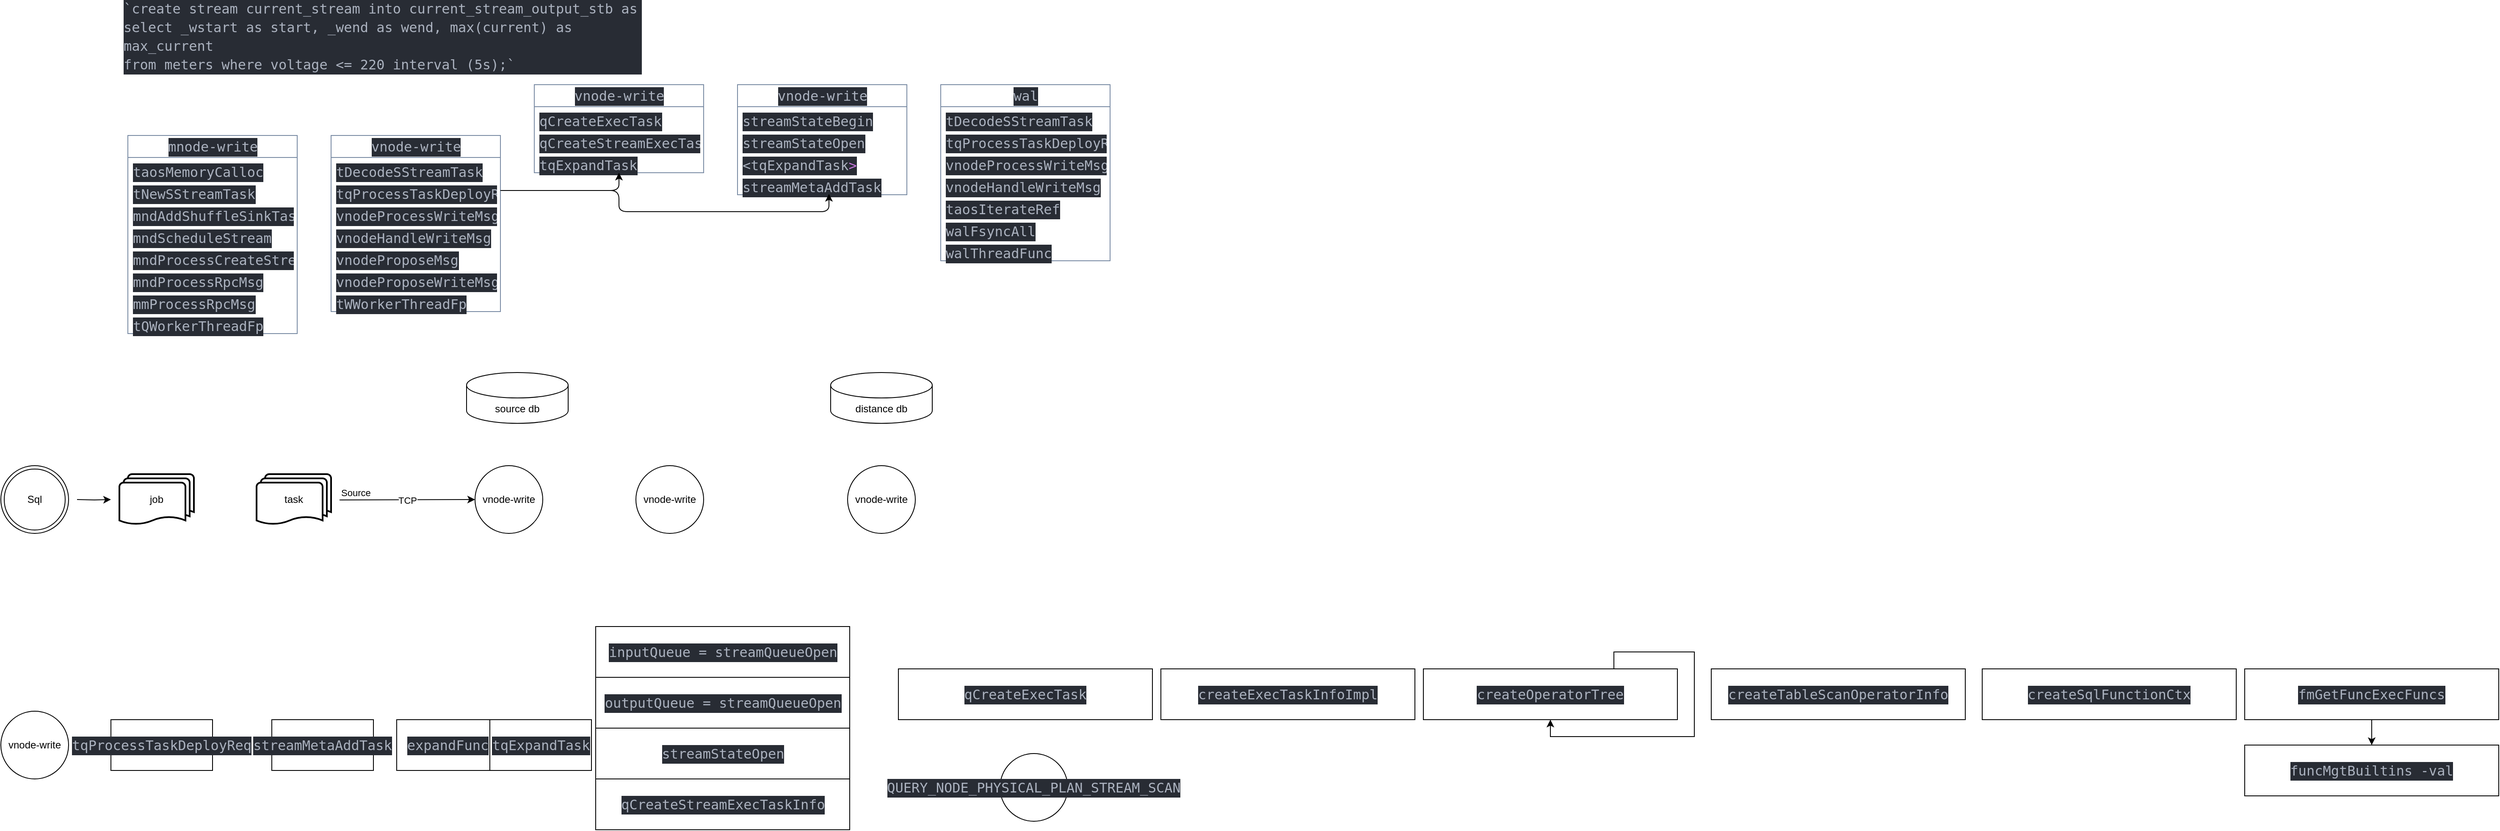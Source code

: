 <mxfile version="21.1.4" type="github">
  <diagram name="第 1 页" id="KGofF_2YMxBLQRk-9fWu">
    <mxGraphModel dx="2284" dy="1864" grid="1" gridSize="10" guides="1" tooltips="1" connect="1" arrows="1" fold="1" page="1" pageScale="1" pageWidth="850" pageHeight="1100" math="0" shadow="0">
      <root>
        <mxCell id="0" />
        <mxCell id="1" parent="0" />
        <mxCell id="Dwdgcunk9jxUutzg833e-1" value="&lt;div style=&quot;color: rgb(171, 178, 191); background-color: rgb(40, 44, 52); font-family: &amp;quot;Cascadia Code&amp;quot;, &amp;quot;Cascadia Code&amp;quot;, monospace, &amp;quot;Droid Sans Mono&amp;quot;, &amp;quot;monospace&amp;quot;, monospace; font-weight: normal; font-size: 16px; line-height: 22px;&quot;&gt;&lt;div&gt;mnode-write&lt;/div&gt;&lt;/div&gt;" style="swimlane;fontStyle=0;childLayout=stackLayout;horizontal=1;startSize=26;fillColor=none;horizontalStack=0;resizeParent=1;resizeParentMax=0;resizeLast=0;collapsible=1;marginBottom=0;html=1;movable=1;resizable=1;rotatable=1;deletable=1;editable=1;locked=0;connectable=1;labelBackgroundColor=none;strokeColor=#788AA3;fontColor=#46495D;" parent="1" vertex="1">
          <mxGeometry x="80" y="80" width="200" height="234" as="geometry">
            <mxRectangle x="50" y="70" width="60" height="30" as="alternateBounds" />
          </mxGeometry>
        </mxCell>
        <mxCell id="Dwdgcunk9jxUutzg833e-2" value="&lt;div style=&quot;color: rgb(171, 178, 191); background-color: rgb(40, 44, 52); font-family: &amp;quot;Cascadia Code&amp;quot;, &amp;quot;Cascadia Code&amp;quot;, monospace, &amp;quot;Droid Sans Mono&amp;quot;, &amp;quot;monospace&amp;quot;, monospace; font-weight: normal; font-size: 16px; line-height: 22px;&quot;&gt;&lt;div&gt;&lt;span style=&quot;color: #abb2bf;&quot;&gt;taosMemoryCalloc&lt;/span&gt;&lt;/div&gt;&lt;/div&gt;" style="text;strokeColor=none;fillColor=none;align=left;verticalAlign=top;spacingLeft=4;spacingRight=4;overflow=hidden;rotatable=0;points=[[0,0.5],[1,0.5]];portConstraint=eastwest;whiteSpace=wrap;html=1;labelBackgroundColor=none;fontColor=#46495D;" parent="Dwdgcunk9jxUutzg833e-1" vertex="1">
          <mxGeometry y="26" width="200" height="26" as="geometry" />
        </mxCell>
        <mxCell id="Dwdgcunk9jxUutzg833e-54" value="&lt;div style=&quot;color: rgb(171, 178, 191); background-color: rgb(40, 44, 52); font-family: &amp;quot;Cascadia Code&amp;quot;, &amp;quot;Cascadia Code&amp;quot;, monospace, &amp;quot;Droid Sans Mono&amp;quot;, &amp;quot;monospace&amp;quot;, monospace; font-weight: normal; font-size: 16px; line-height: 22px;&quot;&gt;&lt;div&gt;&lt;span style=&quot;color: #abb2bf;&quot;&gt;tNewSStreamTask&lt;/span&gt;&lt;/div&gt;&lt;/div&gt;" style="text;strokeColor=none;fillColor=none;align=left;verticalAlign=top;spacingLeft=4;spacingRight=4;overflow=hidden;rotatable=0;points=[[0,0.5],[1,0.5]];portConstraint=eastwest;whiteSpace=wrap;html=1;labelBackgroundColor=none;fontColor=#46495D;" parent="Dwdgcunk9jxUutzg833e-1" vertex="1">
          <mxGeometry y="52" width="200" height="26" as="geometry" />
        </mxCell>
        <mxCell id="Dwdgcunk9jxUutzg833e-55" value="&lt;div style=&quot;color: rgb(171, 178, 191); background-color: rgb(40, 44, 52); font-family: &amp;quot;Cascadia Code&amp;quot;, &amp;quot;Cascadia Code&amp;quot;, monospace, &amp;quot;Droid Sans Mono&amp;quot;, &amp;quot;monospace&amp;quot;, monospace; font-weight: normal; font-size: 16px; line-height: 22px;&quot;&gt;&lt;div&gt;&lt;span style=&quot;color: #abb2bf;&quot;&gt;mndAddShuffleSinkTasksToStream&lt;/span&gt;&lt;/div&gt;&lt;/div&gt;" style="text;strokeColor=none;fillColor=none;align=left;verticalAlign=top;spacingLeft=4;spacingRight=4;overflow=hidden;rotatable=0;points=[[0,0.5],[1,0.5]];portConstraint=eastwest;whiteSpace=wrap;html=1;labelBackgroundColor=none;fontColor=#46495D;" parent="Dwdgcunk9jxUutzg833e-1" vertex="1">
          <mxGeometry y="78" width="200" height="26" as="geometry" />
        </mxCell>
        <mxCell id="Dwdgcunk9jxUutzg833e-56" value="&lt;div style=&quot;color: rgb(171, 178, 191); background-color: rgb(40, 44, 52); font-family: &amp;quot;Cascadia Code&amp;quot;, &amp;quot;Cascadia Code&amp;quot;, monospace, &amp;quot;Droid Sans Mono&amp;quot;, &amp;quot;monospace&amp;quot;, monospace; font-weight: normal; font-size: 16px; line-height: 22px;&quot;&gt;&lt;div&gt;&lt;span style=&quot;color: #abb2bf;&quot;&gt;mndScheduleStream&lt;/span&gt;&lt;/div&gt;&lt;/div&gt;" style="text;strokeColor=none;fillColor=none;align=left;verticalAlign=top;spacingLeft=4;spacingRight=4;overflow=hidden;rotatable=0;points=[[0,0.5],[1,0.5]];portConstraint=eastwest;whiteSpace=wrap;html=1;labelBackgroundColor=none;fontColor=#46495D;" parent="Dwdgcunk9jxUutzg833e-1" vertex="1">
          <mxGeometry y="104" width="200" height="26" as="geometry" />
        </mxCell>
        <mxCell id="Dwdgcunk9jxUutzg833e-57" value="&lt;div style=&quot;color: rgb(171, 178, 191); background-color: rgb(40, 44, 52); font-family: &amp;quot;Cascadia Code&amp;quot;, &amp;quot;Cascadia Code&amp;quot;, monospace, &amp;quot;Droid Sans Mono&amp;quot;, &amp;quot;monospace&amp;quot;, monospace; font-weight: normal; font-size: 16px; line-height: 22px;&quot;&gt;&lt;div&gt;&lt;span style=&quot;color: #abb2bf;&quot;&gt;mndProcessCreateStreamReq&lt;/span&gt;&lt;/div&gt;&lt;/div&gt;" style="text;strokeColor=none;fillColor=none;align=left;verticalAlign=top;spacingLeft=4;spacingRight=4;overflow=hidden;rotatable=0;points=[[0,0.5],[1,0.5]];portConstraint=eastwest;whiteSpace=wrap;html=1;labelBackgroundColor=none;fontColor=#46495D;" parent="Dwdgcunk9jxUutzg833e-1" vertex="1">
          <mxGeometry y="130" width="200" height="26" as="geometry" />
        </mxCell>
        <mxCell id="Dwdgcunk9jxUutzg833e-53" value="&lt;div style=&quot;color: rgb(171, 178, 191); background-color: rgb(40, 44, 52); font-family: &amp;quot;Cascadia Code&amp;quot;, &amp;quot;Cascadia Code&amp;quot;, monospace, &amp;quot;Droid Sans Mono&amp;quot;, &amp;quot;monospace&amp;quot;, monospace; font-weight: normal; font-size: 16px; line-height: 22px;&quot;&gt;&lt;div&gt;mndProcessRpcMsg&lt;/div&gt;&lt;/div&gt;" style="text;strokeColor=none;fillColor=none;align=left;verticalAlign=top;spacingLeft=4;spacingRight=4;overflow=hidden;rotatable=0;points=[[0,0.5],[1,0.5]];portConstraint=eastwest;whiteSpace=wrap;html=1;labelBackgroundColor=none;fontColor=#46495D;" parent="Dwdgcunk9jxUutzg833e-1" vertex="1">
          <mxGeometry y="156" width="200" height="26" as="geometry" />
        </mxCell>
        <mxCell id="Dwdgcunk9jxUutzg833e-5" value="&lt;div style=&quot;color: rgb(171, 178, 191); background-color: rgb(40, 44, 52); font-family: &amp;quot;Cascadia Code&amp;quot;, &amp;quot;Cascadia Code&amp;quot;, monospace, &amp;quot;Droid Sans Mono&amp;quot;, &amp;quot;monospace&amp;quot;, monospace; font-weight: normal; font-size: 16px; line-height: 22px;&quot;&gt;&lt;div&gt;mmProcessRpcMsg&lt;/div&gt;&lt;/div&gt;" style="text;strokeColor=none;fillColor=none;align=left;verticalAlign=top;spacingLeft=4;spacingRight=4;overflow=hidden;rotatable=0;points=[[0,0.5],[1,0.5]];portConstraint=eastwest;whiteSpace=wrap;html=1;labelBackgroundColor=none;fontColor=#46495D;" parent="Dwdgcunk9jxUutzg833e-1" vertex="1">
          <mxGeometry y="182" width="200" height="26" as="geometry" />
        </mxCell>
        <mxCell id="Dwdgcunk9jxUutzg833e-6" value="&lt;div style=&quot;color: rgb(171, 178, 191); background-color: rgb(40, 44, 52); font-family: &amp;quot;Cascadia Code&amp;quot;, &amp;quot;Cascadia Code&amp;quot;, monospace, &amp;quot;Droid Sans Mono&amp;quot;, &amp;quot;monospace&amp;quot;, monospace; font-weight: normal; font-size: 16px; line-height: 22px;&quot;&gt;&lt;div&gt;tQWorkerThreadFp&lt;/div&gt;&lt;/div&gt;" style="text;strokeColor=none;fillColor=none;align=left;verticalAlign=top;spacingLeft=4;spacingRight=4;overflow=hidden;rotatable=0;points=[[0,0.5],[1,0.5]];portConstraint=eastwest;whiteSpace=wrap;html=1;labelBackgroundColor=none;fontColor=#46495D;" parent="Dwdgcunk9jxUutzg833e-1" vertex="1">
          <mxGeometry y="208" width="200" height="26" as="geometry" />
        </mxCell>
        <mxCell id="Dwdgcunk9jxUutzg833e-51" value="&lt;div style=&quot;color: rgb(171, 178, 191); background-color: rgb(40, 44, 52); font-family: &amp;quot;Cascadia Code&amp;quot;, &amp;quot;Cascadia Code&amp;quot;, monospace, &amp;quot;Droid Sans Mono&amp;quot;, &amp;quot;monospace&amp;quot;, monospace; font-weight: normal; font-size: 16px; line-height: 22px;&quot;&gt;&lt;div&gt;`create stream current_stream into current_stream_output_stb as &lt;/div&gt;&lt;div&gt;&lt;span style=&quot;color: #abb2bf;&quot;&gt;select _wstart as start, _wend as wend, max(current) as max_current &lt;/span&gt;&lt;/div&gt;&lt;div&gt;&lt;span style=&quot;color: #abb2bf;&quot;&gt;from meters where voltage &amp;lt;= 220 interval (5s);`&lt;/span&gt;&lt;/div&gt;&lt;/div&gt;" style="text;html=1;strokeColor=none;fillColor=none;spacing=5;spacingTop=-20;whiteSpace=wrap;overflow=hidden;rounded=0;" parent="1" vertex="1">
          <mxGeometry x="70" y="-70" width="620" height="80" as="geometry" />
        </mxCell>
        <mxCell id="Dwdgcunk9jxUutzg833e-58" value="&lt;div style=&quot;color: rgb(171, 178, 191); background-color: rgb(40, 44, 52); font-family: &amp;quot;Cascadia Code&amp;quot;, &amp;quot;Cascadia Code&amp;quot;, monospace, &amp;quot;Droid Sans Mono&amp;quot;, &amp;quot;monospace&amp;quot;, monospace; font-weight: normal; font-size: 16px; line-height: 22px;&quot;&gt;&lt;div&gt;vnode-write&lt;/div&gt;&lt;/div&gt;" style="swimlane;fontStyle=0;childLayout=stackLayout;horizontal=1;startSize=26;fillColor=none;horizontalStack=0;resizeParent=1;resizeParentMax=0;resizeLast=0;collapsible=1;marginBottom=0;html=1;movable=1;resizable=1;rotatable=1;deletable=1;editable=1;locked=0;connectable=1;labelBackgroundColor=none;strokeColor=#788AA3;fontColor=#46495D;" parent="1" vertex="1">
          <mxGeometry x="320" y="80" width="200" height="208" as="geometry">
            <mxRectangle x="50" y="70" width="60" height="30" as="alternateBounds" />
          </mxGeometry>
        </mxCell>
        <mxCell id="Dwdgcunk9jxUutzg833e-59" value="&lt;div style=&quot;color: rgb(171, 178, 191); background-color: rgb(40, 44, 52); font-family: &amp;quot;Cascadia Code&amp;quot;, &amp;quot;Cascadia Code&amp;quot;, monospace, &amp;quot;Droid Sans Mono&amp;quot;, &amp;quot;monospace&amp;quot;, monospace; font-weight: normal; font-size: 16px; line-height: 22px;&quot;&gt;&lt;div&gt;tDecodeSStreamTask&lt;/div&gt;&lt;/div&gt;" style="text;strokeColor=none;fillColor=none;align=left;verticalAlign=top;spacingLeft=4;spacingRight=4;overflow=hidden;rotatable=0;points=[[0,0.5],[1,0.5]];portConstraint=eastwest;whiteSpace=wrap;html=1;labelBackgroundColor=none;fontColor=#46495D;" parent="Dwdgcunk9jxUutzg833e-58" vertex="1">
          <mxGeometry y="26" width="200" height="26" as="geometry" />
        </mxCell>
        <mxCell id="Dwdgcunk9jxUutzg833e-60" value="&lt;div style=&quot;color: rgb(171, 178, 191); background-color: rgb(40, 44, 52); font-family: &amp;quot;Cascadia Code&amp;quot;, &amp;quot;Cascadia Code&amp;quot;, monospace, &amp;quot;Droid Sans Mono&amp;quot;, &amp;quot;monospace&amp;quot;, monospace; font-weight: normal; font-size: 16px; line-height: 22px;&quot;&gt;&lt;div&gt;&lt;span style=&quot;color: #abb2bf;&quot;&gt;tqProcessTaskDeployReq&lt;/span&gt;&lt;/div&gt;&lt;/div&gt;" style="text;strokeColor=none;fillColor=none;align=left;verticalAlign=top;spacingLeft=4;spacingRight=4;overflow=hidden;rotatable=0;points=[[0,0.5],[1,0.5]];portConstraint=eastwest;whiteSpace=wrap;html=1;labelBackgroundColor=none;fontColor=#46495D;" parent="Dwdgcunk9jxUutzg833e-58" vertex="1">
          <mxGeometry y="52" width="200" height="26" as="geometry" />
        </mxCell>
        <mxCell id="Dwdgcunk9jxUutzg833e-61" value="&lt;div style=&quot;color: rgb(171, 178, 191); background-color: rgb(40, 44, 52); font-family: &amp;quot;Cascadia Code&amp;quot;, &amp;quot;Cascadia Code&amp;quot;, monospace, &amp;quot;Droid Sans Mono&amp;quot;, &amp;quot;monospace&amp;quot;, monospace; font-weight: normal; font-size: 16px; line-height: 22px;&quot;&gt;&lt;div&gt;&lt;span style=&quot;color: #abb2bf;&quot;&gt;vnodeProcessWriteMsg&lt;/span&gt;&lt;/div&gt;&lt;/div&gt;" style="text;strokeColor=none;fillColor=none;align=left;verticalAlign=top;spacingLeft=4;spacingRight=4;overflow=hidden;rotatable=0;points=[[0,0.5],[1,0.5]];portConstraint=eastwest;whiteSpace=wrap;html=1;labelBackgroundColor=none;fontColor=#46495D;" parent="Dwdgcunk9jxUutzg833e-58" vertex="1">
          <mxGeometry y="78" width="200" height="26" as="geometry" />
        </mxCell>
        <mxCell id="Dwdgcunk9jxUutzg833e-67" value="&lt;div style=&quot;color: rgb(171, 178, 191); background-color: rgb(40, 44, 52); font-family: &amp;quot;Cascadia Code&amp;quot;, &amp;quot;Cascadia Code&amp;quot;, monospace, &amp;quot;Droid Sans Mono&amp;quot;, &amp;quot;monospace&amp;quot;, monospace; font-weight: normal; font-size: 16px; line-height: 22px;&quot;&gt;&lt;div&gt;vnodeHandleWriteMsg&lt;/div&gt;&lt;/div&gt;" style="text;strokeColor=none;fillColor=none;align=left;verticalAlign=top;spacingLeft=4;spacingRight=4;overflow=hidden;rotatable=0;points=[[0,0.5],[1,0.5]];portConstraint=eastwest;whiteSpace=wrap;html=1;labelBackgroundColor=none;fontColor=#46495D;" parent="Dwdgcunk9jxUutzg833e-58" vertex="1">
          <mxGeometry y="104" width="200" height="26" as="geometry" />
        </mxCell>
        <mxCell id="Dwdgcunk9jxUutzg833e-62" value="&lt;div style=&quot;color: rgb(171, 178, 191); background-color: rgb(40, 44, 52); font-family: &amp;quot;Cascadia Code&amp;quot;, &amp;quot;Cascadia Code&amp;quot;, monospace, &amp;quot;Droid Sans Mono&amp;quot;, &amp;quot;monospace&amp;quot;, monospace; font-weight: normal; font-size: 16px; line-height: 22px;&quot;&gt;&lt;div&gt;&lt;span style=&quot;color: #abb2bf;&quot;&gt;vnodeProposeMsg&lt;/span&gt;&lt;/div&gt;&lt;/div&gt;" style="text;strokeColor=none;fillColor=none;align=left;verticalAlign=top;spacingLeft=4;spacingRight=4;overflow=hidden;rotatable=0;points=[[0,0.5],[1,0.5]];portConstraint=eastwest;whiteSpace=wrap;html=1;labelBackgroundColor=none;fontColor=#46495D;" parent="Dwdgcunk9jxUutzg833e-58" vertex="1">
          <mxGeometry y="130" width="200" height="26" as="geometry" />
        </mxCell>
        <mxCell id="Dwdgcunk9jxUutzg833e-63" value="&lt;div style=&quot;color: rgb(171, 178, 191); background-color: rgb(40, 44, 52); font-family: &amp;quot;Cascadia Code&amp;quot;, &amp;quot;Cascadia Code&amp;quot;, monospace, &amp;quot;Droid Sans Mono&amp;quot;, &amp;quot;monospace&amp;quot;, monospace; font-weight: normal; font-size: 16px; line-height: 22px;&quot;&gt;&lt;div&gt;&lt;span style=&quot;color: #abb2bf;&quot;&gt;vnodeProposeWriteMsg&lt;/span&gt;&lt;/div&gt;&lt;/div&gt;" style="text;strokeColor=none;fillColor=none;align=left;verticalAlign=top;spacingLeft=4;spacingRight=4;overflow=hidden;rotatable=0;points=[[0,0.5],[1,0.5]];portConstraint=eastwest;whiteSpace=wrap;html=1;labelBackgroundColor=none;fontColor=#46495D;" parent="Dwdgcunk9jxUutzg833e-58" vertex="1">
          <mxGeometry y="156" width="200" height="26" as="geometry" />
        </mxCell>
        <mxCell id="Dwdgcunk9jxUutzg833e-64" value="&lt;div style=&quot;color: rgb(171, 178, 191); background-color: rgb(40, 44, 52); font-family: &amp;quot;Cascadia Code&amp;quot;, &amp;quot;Cascadia Code&amp;quot;, monospace, &amp;quot;Droid Sans Mono&amp;quot;, &amp;quot;monospace&amp;quot;, monospace; font-weight: normal; font-size: 16px; line-height: 22px;&quot;&gt;&lt;div&gt;tWWorkerThreadFp&lt;/div&gt;&lt;/div&gt;" style="text;strokeColor=none;fillColor=none;align=left;verticalAlign=top;spacingLeft=4;spacingRight=4;overflow=hidden;rotatable=0;points=[[0,0.5],[1,0.5]];portConstraint=eastwest;whiteSpace=wrap;html=1;labelBackgroundColor=none;fontColor=#46495D;" parent="Dwdgcunk9jxUutzg833e-58" vertex="1">
          <mxGeometry y="182" width="200" height="26" as="geometry" />
        </mxCell>
        <mxCell id="Dwdgcunk9jxUutzg833e-68" value="&lt;div style=&quot;color: rgb(171, 178, 191); background-color: rgb(40, 44, 52); font-family: &amp;quot;Cascadia Code&amp;quot;, &amp;quot;Cascadia Code&amp;quot;, monospace, &amp;quot;Droid Sans Mono&amp;quot;, &amp;quot;monospace&amp;quot;, monospace; font-weight: normal; font-size: 16px; line-height: 22px;&quot;&gt;&lt;div&gt;vnode-write&lt;/div&gt;&lt;/div&gt;" style="swimlane;fontStyle=0;childLayout=stackLayout;horizontal=1;startSize=26;fillColor=none;horizontalStack=0;resizeParent=1;resizeParentMax=0;resizeLast=0;collapsible=1;marginBottom=0;html=1;movable=1;resizable=1;rotatable=1;deletable=1;editable=1;locked=0;connectable=1;labelBackgroundColor=none;strokeColor=#788AA3;fontColor=#46495D;" parent="1" vertex="1">
          <mxGeometry x="560" y="20" width="200" height="104" as="geometry">
            <mxRectangle x="50" y="70" width="60" height="30" as="alternateBounds" />
          </mxGeometry>
        </mxCell>
        <mxCell id="Dwdgcunk9jxUutzg833e-73" value="&lt;div style=&quot;color: rgb(171, 178, 191); background-color: rgb(40, 44, 52); font-family: &amp;quot;Cascadia Code&amp;quot;, &amp;quot;Cascadia Code&amp;quot;, monospace, &amp;quot;Droid Sans Mono&amp;quot;, &amp;quot;monospace&amp;quot;, monospace; font-weight: normal; font-size: 16px; line-height: 22px;&quot;&gt;&lt;div&gt;qCreateExecTask&lt;/div&gt;&lt;/div&gt;" style="text;strokeColor=none;fillColor=none;align=left;verticalAlign=top;spacingLeft=4;spacingRight=4;overflow=hidden;rotatable=0;points=[[0,0.5],[1,0.5]];portConstraint=eastwest;whiteSpace=wrap;html=1;labelBackgroundColor=none;fontColor=#46495D;" parent="Dwdgcunk9jxUutzg833e-68" vertex="1">
          <mxGeometry y="26" width="200" height="26" as="geometry" />
        </mxCell>
        <mxCell id="Dwdgcunk9jxUutzg833e-74" value="&lt;div style=&quot;color: rgb(171, 178, 191); background-color: rgb(40, 44, 52); font-family: &amp;quot;Cascadia Code&amp;quot;, &amp;quot;Cascadia Code&amp;quot;, monospace, &amp;quot;Droid Sans Mono&amp;quot;, &amp;quot;monospace&amp;quot;, monospace; font-weight: normal; font-size: 16px; line-height: 22px;&quot;&gt;&lt;div&gt;qCreateStreamExecTaskInfo&lt;/div&gt;&lt;/div&gt;" style="text;strokeColor=none;fillColor=none;align=left;verticalAlign=top;spacingLeft=4;spacingRight=4;overflow=hidden;rotatable=0;points=[[0,0.5],[1,0.5]];portConstraint=eastwest;whiteSpace=wrap;html=1;labelBackgroundColor=none;fontColor=#46495D;" parent="Dwdgcunk9jxUutzg833e-68" vertex="1">
          <mxGeometry y="52" width="200" height="26" as="geometry" />
        </mxCell>
        <mxCell id="Dwdgcunk9jxUutzg833e-75" value="&lt;div style=&quot;color: rgb(171, 178, 191); background-color: rgb(40, 44, 52); font-family: &amp;quot;Cascadia Code&amp;quot;, &amp;quot;Cascadia Code&amp;quot;, monospace, &amp;quot;Droid Sans Mono&amp;quot;, &amp;quot;monospace&amp;quot;, monospace; font-weight: normal; font-size: 16px; line-height: 22px;&quot;&gt;&lt;div&gt;tqExpandTask&lt;/div&gt;&lt;/div&gt;" style="text;strokeColor=none;fillColor=none;align=left;verticalAlign=top;spacingLeft=4;spacingRight=4;overflow=hidden;rotatable=0;points=[[0,0.5],[1,0.5]];portConstraint=eastwest;whiteSpace=wrap;html=1;labelBackgroundColor=none;fontColor=#46495D;" parent="Dwdgcunk9jxUutzg833e-68" vertex="1">
          <mxGeometry y="78" width="200" height="26" as="geometry" />
        </mxCell>
        <mxCell id="Dwdgcunk9jxUutzg833e-77" style="edgeStyle=orthogonalEdgeStyle;rounded=1;orthogonalLoop=1;jettySize=auto;html=1;exitX=1;exitY=0.5;exitDx=0;exitDy=0;entryX=0.5;entryY=1;entryDx=0;entryDy=0;" parent="1" source="Dwdgcunk9jxUutzg833e-60" target="Dwdgcunk9jxUutzg833e-68" edge="1">
          <mxGeometry relative="1" as="geometry" />
        </mxCell>
        <mxCell id="gdo4D68jTvGeVJ5gWGSB-1" value="&lt;div style=&quot;color: rgb(171, 178, 191); background-color: rgb(40, 44, 52); font-family: &amp;quot;Cascadia Code&amp;quot;, &amp;quot;Cascadia Code&amp;quot;, monospace, &amp;quot;Droid Sans Mono&amp;quot;, &amp;quot;monospace&amp;quot;, monospace; font-weight: normal; font-size: 16px; line-height: 22px;&quot;&gt;&lt;div&gt;vnode-write&lt;/div&gt;&lt;/div&gt;" style="swimlane;fontStyle=0;childLayout=stackLayout;horizontal=1;startSize=26;fillColor=none;horizontalStack=0;resizeParent=1;resizeParentMax=0;resizeLast=0;collapsible=1;marginBottom=0;html=1;movable=1;resizable=1;rotatable=1;deletable=1;editable=1;locked=0;connectable=1;labelBackgroundColor=none;strokeColor=#788AA3;fontColor=#46495D;" parent="1" vertex="1">
          <mxGeometry x="800" y="20" width="200" height="130" as="geometry">
            <mxRectangle x="50" y="70" width="60" height="30" as="alternateBounds" />
          </mxGeometry>
        </mxCell>
        <mxCell id="gdo4D68jTvGeVJ5gWGSB-3" value="&lt;div style=&quot;color: rgb(171, 178, 191); background-color: rgb(40, 44, 52); font-family: &amp;quot;Cascadia Code&amp;quot;, &amp;quot;Cascadia Code&amp;quot;, monospace, &amp;quot;Droid Sans Mono&amp;quot;, &amp;quot;monospace&amp;quot;, monospace; font-weight: normal; font-size: 16px; line-height: 22px;&quot;&gt;&lt;div&gt;streamStateBegin&lt;/div&gt;&lt;/div&gt;" style="text;strokeColor=none;fillColor=none;align=left;verticalAlign=top;spacingLeft=4;spacingRight=4;overflow=hidden;rotatable=0;points=[[0,0.5],[1,0.5]];portConstraint=eastwest;whiteSpace=wrap;html=1;labelBackgroundColor=none;fontColor=#46495D;" parent="gdo4D68jTvGeVJ5gWGSB-1" vertex="1">
          <mxGeometry y="26" width="200" height="26" as="geometry" />
        </mxCell>
        <mxCell id="gdo4D68jTvGeVJ5gWGSB-8" value="&lt;div style=&quot;color: rgb(171, 178, 191); background-color: rgb(40, 44, 52); font-family: &amp;quot;Cascadia Code&amp;quot;, &amp;quot;Cascadia Code&amp;quot;, monospace, &amp;quot;Droid Sans Mono&amp;quot;, &amp;quot;monospace&amp;quot;, monospace; font-weight: normal; font-size: 16px; line-height: 22px;&quot;&gt;&lt;div&gt;streamStateOpen&lt;/div&gt;&lt;/div&gt;" style="text;strokeColor=none;fillColor=none;align=left;verticalAlign=top;spacingLeft=4;spacingRight=4;overflow=hidden;rotatable=0;points=[[0,0.5],[1,0.5]];portConstraint=eastwest;whiteSpace=wrap;html=1;labelBackgroundColor=none;fontColor=#46495D;" parent="gdo4D68jTvGeVJ5gWGSB-1" vertex="1">
          <mxGeometry y="52" width="200" height="26" as="geometry" />
        </mxCell>
        <mxCell id="gdo4D68jTvGeVJ5gWGSB-9" value="&lt;div style=&quot;color: rgb(171, 178, 191); background-color: rgb(40, 44, 52); font-family: &amp;quot;Cascadia Code&amp;quot;, &amp;quot;Cascadia Code&amp;quot;, monospace, &amp;quot;Droid Sans Mono&amp;quot;, &amp;quot;monospace&amp;quot;, monospace; font-weight: normal; font-size: 16px; line-height: 22px;&quot;&gt;&lt;div&gt;&lt;div style=&quot;color: rgb(171, 178, 191); background-color: rgb(40, 44, 52); font-family: &amp;quot;Cascadia Code&amp;quot;, &amp;quot;Cascadia Code&amp;quot;, monospace, &amp;quot;Droid Sans Mono&amp;quot;, &amp;quot;monospace&amp;quot;, monospace; font-weight: normal; font-size: 16px; line-height: 22px;&quot;&gt;&lt;div&gt;&amp;lt;&lt;span style=&quot;color: #abb2bf;&quot;&gt;tqExpandTask&lt;/span&gt;&lt;span style=&quot;color: #c678dd;&quot;&gt;&amp;gt;&lt;/span&gt;&lt;/div&gt;&lt;/div&gt;&lt;/div&gt;&lt;/div&gt;" style="text;strokeColor=none;fillColor=none;align=left;verticalAlign=top;spacingLeft=4;spacingRight=4;overflow=hidden;rotatable=0;points=[[0,0.5],[1,0.5]];portConstraint=eastwest;whiteSpace=wrap;html=1;labelBackgroundColor=none;fontColor=#46495D;" parent="gdo4D68jTvGeVJ5gWGSB-1" vertex="1">
          <mxGeometry y="78" width="200" height="26" as="geometry" />
        </mxCell>
        <mxCell id="gdo4D68jTvGeVJ5gWGSB-10" value="&lt;div style=&quot;color: rgb(171, 178, 191); background-color: rgb(40, 44, 52); font-family: &amp;quot;Cascadia Code&amp;quot;, &amp;quot;Cascadia Code&amp;quot;, monospace, &amp;quot;Droid Sans Mono&amp;quot;, &amp;quot;monospace&amp;quot;, monospace; font-weight: normal; font-size: 16px; line-height: 22px;&quot;&gt;&lt;div&gt;streamMetaAddTask&lt;/div&gt;&lt;/div&gt;" style="text;strokeColor=none;fillColor=none;align=left;verticalAlign=top;spacingLeft=4;spacingRight=4;overflow=hidden;rotatable=0;points=[[0,0.5],[1,0.5]];portConstraint=eastwest;whiteSpace=wrap;html=1;labelBackgroundColor=none;fontColor=#46495D;" parent="gdo4D68jTvGeVJ5gWGSB-1" vertex="1">
          <mxGeometry y="104" width="200" height="26" as="geometry" />
        </mxCell>
        <mxCell id="gdo4D68jTvGeVJ5gWGSB-11" style="edgeStyle=orthogonalEdgeStyle;rounded=1;orthogonalLoop=1;jettySize=auto;html=1;exitX=1;exitY=0.5;exitDx=0;exitDy=0;entryX=0.54;entryY=0.962;entryDx=0;entryDy=0;entryPerimeter=0;" parent="1" source="Dwdgcunk9jxUutzg833e-60" target="gdo4D68jTvGeVJ5gWGSB-10" edge="1">
          <mxGeometry relative="1" as="geometry" />
        </mxCell>
        <mxCell id="gdo4D68jTvGeVJ5gWGSB-15" style="edgeStyle=orthogonalEdgeStyle;rounded=0;orthogonalLoop=1;jettySize=auto;html=1;entryX=0;entryY=0.5;entryDx=0;entryDy=0;" parent="1" edge="1">
          <mxGeometry relative="1" as="geometry">
            <mxPoint x="20" y="510" as="sourcePoint" />
            <mxPoint x="60" y="510" as="targetPoint" />
          </mxGeometry>
        </mxCell>
        <mxCell id="gdo4D68jTvGeVJ5gWGSB-22" value="" style="endArrow=classic;html=1;rounded=0;" parent="1" edge="1">
          <mxGeometry relative="1" as="geometry">
            <mxPoint x="330" y="510.5" as="sourcePoint" />
            <mxPoint x="490" y="510" as="targetPoint" />
          </mxGeometry>
        </mxCell>
        <mxCell id="gdo4D68jTvGeVJ5gWGSB-23" value="TCP" style="edgeLabel;resizable=0;html=1;align=center;verticalAlign=middle;" parent="gdo4D68jTvGeVJ5gWGSB-22" connectable="0" vertex="1">
          <mxGeometry relative="1" as="geometry" />
        </mxCell>
        <mxCell id="gdo4D68jTvGeVJ5gWGSB-24" value="Source" style="edgeLabel;resizable=0;html=1;align=left;verticalAlign=bottom;" parent="gdo4D68jTvGeVJ5gWGSB-22" connectable="0" vertex="1">
          <mxGeometry x="-1" relative="1" as="geometry" />
        </mxCell>
        <mxCell id="gdo4D68jTvGeVJ5gWGSB-26" value="job" style="strokeWidth=2;html=1;shape=mxgraph.flowchart.multi-document;whiteSpace=wrap;" parent="1" vertex="1">
          <mxGeometry x="70" y="480" width="88" height="60" as="geometry" />
        </mxCell>
        <mxCell id="gdo4D68jTvGeVJ5gWGSB-27" value="&lt;div&gt;Sql&lt;/div&gt;" style="ellipse;shape=doubleEllipse;whiteSpace=wrap;html=1;aspect=fixed;" parent="1" vertex="1">
          <mxGeometry x="-70" y="470" width="80" height="80" as="geometry" />
        </mxCell>
        <mxCell id="gdo4D68jTvGeVJ5gWGSB-28" value="vnode-write" style="ellipse;whiteSpace=wrap;html=1;aspect=fixed;" parent="1" vertex="1">
          <mxGeometry x="490" y="470" width="80" height="80" as="geometry" />
        </mxCell>
        <mxCell id="gdo4D68jTvGeVJ5gWGSB-30" value="&lt;div style=&quot;color: rgb(171, 178, 191); background-color: rgb(40, 44, 52); font-family: &amp;quot;Cascadia Code&amp;quot;, &amp;quot;Cascadia Code&amp;quot;, monospace, &amp;quot;Droid Sans Mono&amp;quot;, &amp;quot;monospace&amp;quot;, monospace; font-weight: normal; font-size: 16px; line-height: 22px;&quot;&gt;&lt;div&gt;QUERY_NODE_PHYSICAL_PLAN_STREAM_SCAN&lt;/div&gt;&lt;/div&gt;" style="ellipse;whiteSpace=wrap;html=1;aspect=fixed;" parent="1" vertex="1">
          <mxGeometry x="1110" y="810" width="80" height="80" as="geometry" />
        </mxCell>
        <mxCell id="gdo4D68jTvGeVJ5gWGSB-31" value="vnode-write" style="ellipse;whiteSpace=wrap;html=1;aspect=fixed;" parent="1" vertex="1">
          <mxGeometry x="-70" y="760" width="80" height="80" as="geometry" />
        </mxCell>
        <mxCell id="gdo4D68jTvGeVJ5gWGSB-32" value="&lt;div style=&quot;color: rgb(171, 178, 191); background-color: rgb(40, 44, 52); font-family: &amp;quot;Cascadia Code&amp;quot;, &amp;quot;Cascadia Code&amp;quot;, monospace, &amp;quot;Droid Sans Mono&amp;quot;, &amp;quot;monospace&amp;quot;, monospace; font-weight: normal; font-size: 16px; line-height: 22px;&quot;&gt;&lt;div&gt;tqProcessTaskDeployReq&lt;/div&gt;&lt;/div&gt;" style="rounded=0;whiteSpace=wrap;html=1;" parent="1" vertex="1">
          <mxGeometry x="60" y="770" width="120" height="60" as="geometry" />
        </mxCell>
        <mxCell id="gdo4D68jTvGeVJ5gWGSB-33" value="&lt;div style=&quot;color: rgb(171, 178, 191); background-color: rgb(40, 44, 52); font-family: &amp;quot;Cascadia Code&amp;quot;, &amp;quot;Cascadia Code&amp;quot;, monospace, &amp;quot;Droid Sans Mono&amp;quot;, &amp;quot;monospace&amp;quot;, monospace; font-weight: normal; font-size: 16px; line-height: 22px;&quot;&gt;&lt;div&gt;streamMetaAddTask&lt;/div&gt;&lt;/div&gt;" style="rounded=0;whiteSpace=wrap;html=1;" parent="1" vertex="1">
          <mxGeometry x="250" y="770" width="120" height="60" as="geometry" />
        </mxCell>
        <mxCell id="gdo4D68jTvGeVJ5gWGSB-34" value="&lt;div style=&quot;color: rgb(171, 178, 191); background-color: rgb(40, 44, 52); font-family: &amp;quot;Cascadia Code&amp;quot;, &amp;quot;Cascadia Code&amp;quot;, monospace, &amp;quot;Droid Sans Mono&amp;quot;, &amp;quot;monospace&amp;quot;, monospace; font-weight: normal; font-size: 16px; line-height: 22px;&quot;&gt;&lt;div&gt;expandFunc&lt;/div&gt;&lt;/div&gt;" style="rounded=0;whiteSpace=wrap;html=1;" parent="1" vertex="1">
          <mxGeometry x="397.5" y="770" width="120" height="60" as="geometry" />
        </mxCell>
        <mxCell id="gdo4D68jTvGeVJ5gWGSB-35" value="&lt;div style=&quot;color: rgb(171, 178, 191); background-color: rgb(40, 44, 52); font-family: &amp;quot;Cascadia Code&amp;quot;, &amp;quot;Cascadia Code&amp;quot;, monospace, &amp;quot;Droid Sans Mono&amp;quot;, &amp;quot;monospace&amp;quot;, monospace; font-weight: normal; font-size: 16px; line-height: 22px;&quot;&gt;&lt;div&gt;tqExpandTask&lt;/div&gt;&lt;/div&gt;" style="rounded=0;whiteSpace=wrap;html=1;" parent="1" vertex="1">
          <mxGeometry x="507.5" y="770" width="120" height="60" as="geometry" />
        </mxCell>
        <mxCell id="gdo4D68jTvGeVJ5gWGSB-36" value="&lt;div style=&quot;color: rgb(171, 178, 191); background-color: rgb(40, 44, 52); font-family: &amp;quot;Cascadia Code&amp;quot;, &amp;quot;Cascadia Code&amp;quot;, monospace, &amp;quot;Droid Sans Mono&amp;quot;, &amp;quot;monospace&amp;quot;, monospace; font-weight: normal; font-size: 16px; line-height: 22px;&quot;&gt;&lt;div&gt;&lt;div style=&quot;color: rgb(171, 178, 191); background-color: rgb(40, 44, 52); font-family: &amp;quot;Cascadia Code&amp;quot;, &amp;quot;Cascadia Code&amp;quot;, monospace, &amp;quot;Droid Sans Mono&amp;quot;, &amp;quot;monospace&amp;quot;, monospace; font-weight: normal; font-size: 16px; line-height: 22px;&quot;&gt;&lt;div&gt;inputQueue = streamQueueOpen&lt;/div&gt;&lt;/div&gt;&lt;/div&gt;&lt;/div&gt;" style="rounded=0;whiteSpace=wrap;html=1;" parent="1" vertex="1">
          <mxGeometry x="632.5" y="660" width="300" height="60" as="geometry" />
        </mxCell>
        <mxCell id="gdo4D68jTvGeVJ5gWGSB-37" value="&lt;div style=&quot;color: rgb(171, 178, 191); background-color: rgb(40, 44, 52); font-family: &amp;quot;Cascadia Code&amp;quot;, &amp;quot;Cascadia Code&amp;quot;, monospace, &amp;quot;Droid Sans Mono&amp;quot;, &amp;quot;monospace&amp;quot;, monospace; font-weight: normal; font-size: 16px; line-height: 22px;&quot;&gt;&lt;div&gt;&lt;div style=&quot;color: rgb(171, 178, 191); background-color: rgb(40, 44, 52); font-family: &amp;quot;Cascadia Code&amp;quot;, &amp;quot;Cascadia Code&amp;quot;, monospace, &amp;quot;Droid Sans Mono&amp;quot;, &amp;quot;monospace&amp;quot;, monospace; font-weight: normal; font-size: 16px; line-height: 22px;&quot;&gt;&lt;div&gt;outputQueue = streamQueueOpen&lt;/div&gt;&lt;/div&gt;&lt;/div&gt;&lt;/div&gt;" style="rounded=0;whiteSpace=wrap;html=1;" parent="1" vertex="1">
          <mxGeometry x="632.5" y="720" width="300" height="60" as="geometry" />
        </mxCell>
        <mxCell id="gdo4D68jTvGeVJ5gWGSB-38" value="&lt;div style=&quot;color: rgb(171, 178, 191); background-color: rgb(40, 44, 52); font-family: &amp;quot;Cascadia Code&amp;quot;, &amp;quot;Cascadia Code&amp;quot;, monospace, &amp;quot;Droid Sans Mono&amp;quot;, &amp;quot;monospace&amp;quot;, monospace; font-weight: normal; font-size: 16px; line-height: 22px;&quot;&gt;&lt;div&gt;streamStateOpen&lt;/div&gt;&lt;/div&gt;" style="rounded=0;whiteSpace=wrap;html=1;" parent="1" vertex="1">
          <mxGeometry x="632.5" y="780" width="300" height="60" as="geometry" />
        </mxCell>
        <mxCell id="wfGKOvvsuS_wl8Ev1AKi-1" value="&lt;div style=&quot;color: rgb(171, 178, 191); background-color: rgb(40, 44, 52); font-family: &amp;quot;Cascadia Code&amp;quot;, &amp;quot;Cascadia Code&amp;quot;, monospace, &amp;quot;Droid Sans Mono&amp;quot;, &amp;quot;monospace&amp;quot;, monospace; font-weight: normal; font-size: 16px; line-height: 22px;&quot;&gt;&lt;div&gt;qCreateStreamExecTaskInfo&lt;/div&gt;&lt;/div&gt;" style="rounded=0;whiteSpace=wrap;html=1;" vertex="1" parent="1">
          <mxGeometry x="632.5" y="840" width="300" height="60" as="geometry" />
        </mxCell>
        <mxCell id="wfGKOvvsuS_wl8Ev1AKi-5" value="task" style="strokeWidth=2;html=1;shape=mxgraph.flowchart.multi-document;whiteSpace=wrap;" vertex="1" parent="1">
          <mxGeometry x="232" y="480" width="88" height="60" as="geometry" />
        </mxCell>
        <mxCell id="wfGKOvvsuS_wl8Ev1AKi-6" value="&lt;div style=&quot;color: rgb(171, 178, 191); background-color: rgb(40, 44, 52); font-family: &amp;quot;Cascadia Code&amp;quot;, &amp;quot;Cascadia Code&amp;quot;, monospace, &amp;quot;Droid Sans Mono&amp;quot;, &amp;quot;monospace&amp;quot;, monospace; font-weight: normal; font-size: 16px; line-height: 22px;&quot;&gt;&lt;div&gt;qCreateExecTask&lt;/div&gt;&lt;/div&gt;" style="rounded=0;whiteSpace=wrap;html=1;" vertex="1" parent="1">
          <mxGeometry x="990" y="710" width="300" height="60" as="geometry" />
        </mxCell>
        <mxCell id="wfGKOvvsuS_wl8Ev1AKi-8" value="&lt;div style=&quot;color: rgb(171, 178, 191); background-color: rgb(40, 44, 52); font-family: &amp;quot;Cascadia Code&amp;quot;, &amp;quot;Cascadia Code&amp;quot;, monospace, &amp;quot;Droid Sans Mono&amp;quot;, &amp;quot;monospace&amp;quot;, monospace; font-weight: normal; font-size: 16px; line-height: 22px;&quot;&gt;&lt;div&gt;createExecTaskInfoImpl&lt;/div&gt;&lt;/div&gt;" style="rounded=0;whiteSpace=wrap;html=1;" vertex="1" parent="1">
          <mxGeometry x="1300" y="710" width="300" height="60" as="geometry" />
        </mxCell>
        <mxCell id="wfGKOvvsuS_wl8Ev1AKi-9" value="&lt;div style=&quot;color: rgb(171, 178, 191); background-color: rgb(40, 44, 52); font-family: &amp;quot;Cascadia Code&amp;quot;, &amp;quot;Cascadia Code&amp;quot;, monospace, &amp;quot;Droid Sans Mono&amp;quot;, &amp;quot;monospace&amp;quot;, monospace; font-weight: normal; font-size: 16px; line-height: 22px;&quot;&gt;&lt;div&gt;createOperatorTree&lt;/div&gt;&lt;/div&gt;" style="rounded=0;whiteSpace=wrap;html=1;" vertex="1" parent="1">
          <mxGeometry x="1610" y="710" width="300" height="60" as="geometry" />
        </mxCell>
        <mxCell id="wfGKOvvsuS_wl8Ev1AKi-10" style="edgeStyle=orthogonalEdgeStyle;rounded=0;orthogonalLoop=1;jettySize=auto;html=1;exitX=0.75;exitY=0;exitDx=0;exitDy=0;" edge="1" parent="1" source="wfGKOvvsuS_wl8Ev1AKi-9" target="wfGKOvvsuS_wl8Ev1AKi-9">
          <mxGeometry relative="1" as="geometry" />
        </mxCell>
        <mxCell id="wfGKOvvsuS_wl8Ev1AKi-11" value="&lt;div style=&quot;color: rgb(171, 178, 191); background-color: rgb(40, 44, 52); font-family: &amp;quot;Cascadia Code&amp;quot;, &amp;quot;Cascadia Code&amp;quot;, monospace, &amp;quot;Droid Sans Mono&amp;quot;, &amp;quot;monospace&amp;quot;, monospace; font-weight: normal; font-size: 16px; line-height: 22px;&quot;&gt;&lt;div&gt;createTableScanOperatorInfo&lt;/div&gt;&lt;/div&gt;" style="rounded=0;whiteSpace=wrap;html=1;" vertex="1" parent="1">
          <mxGeometry x="1950" y="710" width="300" height="60" as="geometry" />
        </mxCell>
        <mxCell id="wfGKOvvsuS_wl8Ev1AKi-12" value="&lt;div style=&quot;color: rgb(171, 178, 191); background-color: rgb(40, 44, 52); font-family: &amp;quot;Cascadia Code&amp;quot;, &amp;quot;Cascadia Code&amp;quot;, monospace, &amp;quot;Droid Sans Mono&amp;quot;, &amp;quot;monospace&amp;quot;, monospace; font-weight: normal; font-size: 16px; line-height: 22px;&quot;&gt;&lt;div&gt;createSqlFunctionCtx&lt;/div&gt;&lt;/div&gt;" style="rounded=0;whiteSpace=wrap;html=1;" vertex="1" parent="1">
          <mxGeometry x="2270" y="710" width="300" height="60" as="geometry" />
        </mxCell>
        <mxCell id="wfGKOvvsuS_wl8Ev1AKi-15" style="edgeStyle=orthogonalEdgeStyle;rounded=0;orthogonalLoop=1;jettySize=auto;html=1;exitX=0.5;exitY=1;exitDx=0;exitDy=0;entryX=0.5;entryY=0;entryDx=0;entryDy=0;" edge="1" parent="1" source="wfGKOvvsuS_wl8Ev1AKi-13" target="wfGKOvvsuS_wl8Ev1AKi-14">
          <mxGeometry relative="1" as="geometry" />
        </mxCell>
        <mxCell id="wfGKOvvsuS_wl8Ev1AKi-13" value="&lt;div style=&quot;color: rgb(171, 178, 191); background-color: rgb(40, 44, 52); font-family: &amp;quot;Cascadia Code&amp;quot;, &amp;quot;Cascadia Code&amp;quot;, monospace, &amp;quot;Droid Sans Mono&amp;quot;, &amp;quot;monospace&amp;quot;, monospace; font-weight: normal; font-size: 16px; line-height: 22px;&quot;&gt;&lt;div&gt;fmGetFuncExecFuncs&lt;/div&gt;&lt;/div&gt;" style="rounded=0;whiteSpace=wrap;html=1;" vertex="1" parent="1">
          <mxGeometry x="2580" y="710" width="300" height="60" as="geometry" />
        </mxCell>
        <mxCell id="wfGKOvvsuS_wl8Ev1AKi-14" value="&lt;div style=&quot;color: rgb(171, 178, 191); background-color: rgb(40, 44, 52); font-family: &amp;quot;Cascadia Code&amp;quot;, &amp;quot;Cascadia Code&amp;quot;, monospace, &amp;quot;Droid Sans Mono&amp;quot;, &amp;quot;monospace&amp;quot;, monospace; font-weight: normal; font-size: 16px; line-height: 22px;&quot;&gt;&lt;div&gt;funcMgtBuiltins -val&lt;br&gt;&lt;/div&gt;&lt;/div&gt;" style="rounded=0;whiteSpace=wrap;html=1;" vertex="1" parent="1">
          <mxGeometry x="2580" y="800" width="300" height="60" as="geometry" />
        </mxCell>
        <mxCell id="wfGKOvvsuS_wl8Ev1AKi-16" value="&lt;div style=&quot;color: rgb(171, 178, 191); background-color: rgb(40, 44, 52); font-family: &amp;quot;Cascadia Code&amp;quot;, &amp;quot;Cascadia Code&amp;quot;, monospace, &amp;quot;Droid Sans Mono&amp;quot;, &amp;quot;monospace&amp;quot;, monospace; font-weight: normal; font-size: 16px; line-height: 22px;&quot;&gt;&lt;div&gt;wal&lt;/div&gt;&lt;/div&gt;" style="swimlane;fontStyle=0;childLayout=stackLayout;horizontal=1;startSize=26;fillColor=none;horizontalStack=0;resizeParent=1;resizeParentMax=0;resizeLast=0;collapsible=1;marginBottom=0;html=1;movable=1;resizable=1;rotatable=1;deletable=1;editable=1;locked=0;connectable=1;labelBackgroundColor=none;strokeColor=#788AA3;fontColor=#46495D;" vertex="1" parent="1">
          <mxGeometry x="1040" y="20" width="200" height="208" as="geometry">
            <mxRectangle x="50" y="70" width="60" height="30" as="alternateBounds" />
          </mxGeometry>
        </mxCell>
        <mxCell id="wfGKOvvsuS_wl8Ev1AKi-17" value="&lt;div style=&quot;color: rgb(171, 178, 191); background-color: rgb(40, 44, 52); font-family: &amp;quot;Cascadia Code&amp;quot;, &amp;quot;Cascadia Code&amp;quot;, monospace, &amp;quot;Droid Sans Mono&amp;quot;, &amp;quot;monospace&amp;quot;, monospace; font-weight: normal; font-size: 16px; line-height: 22px;&quot;&gt;&lt;div&gt;tDecodeSStreamTask&lt;/div&gt;&lt;/div&gt;" style="text;strokeColor=none;fillColor=none;align=left;verticalAlign=top;spacingLeft=4;spacingRight=4;overflow=hidden;rotatable=0;points=[[0,0.5],[1,0.5]];portConstraint=eastwest;whiteSpace=wrap;html=1;labelBackgroundColor=none;fontColor=#46495D;" vertex="1" parent="wfGKOvvsuS_wl8Ev1AKi-16">
          <mxGeometry y="26" width="200" height="26" as="geometry" />
        </mxCell>
        <mxCell id="wfGKOvvsuS_wl8Ev1AKi-18" value="&lt;div style=&quot;color: rgb(171, 178, 191); background-color: rgb(40, 44, 52); font-family: &amp;quot;Cascadia Code&amp;quot;, &amp;quot;Cascadia Code&amp;quot;, monospace, &amp;quot;Droid Sans Mono&amp;quot;, &amp;quot;monospace&amp;quot;, monospace; font-weight: normal; font-size: 16px; line-height: 22px;&quot;&gt;&lt;div&gt;&lt;span style=&quot;color: #abb2bf;&quot;&gt;tqProcessTaskDeployReq&lt;/span&gt;&lt;/div&gt;&lt;/div&gt;" style="text;strokeColor=none;fillColor=none;align=left;verticalAlign=top;spacingLeft=4;spacingRight=4;overflow=hidden;rotatable=0;points=[[0,0.5],[1,0.5]];portConstraint=eastwest;whiteSpace=wrap;html=1;labelBackgroundColor=none;fontColor=#46495D;" vertex="1" parent="wfGKOvvsuS_wl8Ev1AKi-16">
          <mxGeometry y="52" width="200" height="26" as="geometry" />
        </mxCell>
        <mxCell id="wfGKOvvsuS_wl8Ev1AKi-19" value="&lt;div style=&quot;color: rgb(171, 178, 191); background-color: rgb(40, 44, 52); font-family: &amp;quot;Cascadia Code&amp;quot;, &amp;quot;Cascadia Code&amp;quot;, monospace, &amp;quot;Droid Sans Mono&amp;quot;, &amp;quot;monospace&amp;quot;, monospace; font-weight: normal; font-size: 16px; line-height: 22px;&quot;&gt;&lt;div&gt;&lt;span style=&quot;color: #abb2bf;&quot;&gt;vnodeProcessWriteMsg&lt;/span&gt;&lt;/div&gt;&lt;/div&gt;" style="text;strokeColor=none;fillColor=none;align=left;verticalAlign=top;spacingLeft=4;spacingRight=4;overflow=hidden;rotatable=0;points=[[0,0.5],[1,0.5]];portConstraint=eastwest;whiteSpace=wrap;html=1;labelBackgroundColor=none;fontColor=#46495D;" vertex="1" parent="wfGKOvvsuS_wl8Ev1AKi-16">
          <mxGeometry y="78" width="200" height="26" as="geometry" />
        </mxCell>
        <mxCell id="wfGKOvvsuS_wl8Ev1AKi-20" value="&lt;div style=&quot;color: rgb(171, 178, 191); background-color: rgb(40, 44, 52); font-family: &amp;quot;Cascadia Code&amp;quot;, &amp;quot;Cascadia Code&amp;quot;, monospace, &amp;quot;Droid Sans Mono&amp;quot;, &amp;quot;monospace&amp;quot;, monospace; font-weight: normal; font-size: 16px; line-height: 22px;&quot;&gt;&lt;div&gt;vnodeHandleWriteMsg&lt;/div&gt;&lt;/div&gt;" style="text;strokeColor=none;fillColor=none;align=left;verticalAlign=top;spacingLeft=4;spacingRight=4;overflow=hidden;rotatable=0;points=[[0,0.5],[1,0.5]];portConstraint=eastwest;whiteSpace=wrap;html=1;labelBackgroundColor=none;fontColor=#46495D;" vertex="1" parent="wfGKOvvsuS_wl8Ev1AKi-16">
          <mxGeometry y="104" width="200" height="26" as="geometry" />
        </mxCell>
        <mxCell id="wfGKOvvsuS_wl8Ev1AKi-21" value="&lt;div style=&quot;color: rgb(171, 178, 191); background-color: rgb(40, 44, 52); font-family: &amp;quot;Cascadia Code&amp;quot;, &amp;quot;Cascadia Code&amp;quot;, monospace, &amp;quot;Droid Sans Mono&amp;quot;, &amp;quot;monospace&amp;quot;, monospace; font-weight: normal; font-size: 16px; line-height: 22px;&quot;&gt;&lt;div&gt;taosIterateRef&lt;/div&gt;&lt;/div&gt;" style="text;strokeColor=none;fillColor=none;align=left;verticalAlign=top;spacingLeft=4;spacingRight=4;overflow=hidden;rotatable=0;points=[[0,0.5],[1,0.5]];portConstraint=eastwest;whiteSpace=wrap;html=1;labelBackgroundColor=none;fontColor=#46495D;" vertex="1" parent="wfGKOvvsuS_wl8Ev1AKi-16">
          <mxGeometry y="130" width="200" height="26" as="geometry" />
        </mxCell>
        <mxCell id="wfGKOvvsuS_wl8Ev1AKi-22" value="&lt;div style=&quot;color: rgb(171, 178, 191); background-color: rgb(40, 44, 52); font-family: &amp;quot;Cascadia Code&amp;quot;, &amp;quot;Cascadia Code&amp;quot;, monospace, &amp;quot;Droid Sans Mono&amp;quot;, &amp;quot;monospace&amp;quot;, monospace; font-weight: normal; font-size: 16px; line-height: 22px;&quot;&gt;&lt;div&gt;walFsyncAll&lt;/div&gt;&lt;/div&gt;" style="text;strokeColor=none;fillColor=none;align=left;verticalAlign=top;spacingLeft=4;spacingRight=4;overflow=hidden;rotatable=0;points=[[0,0.5],[1,0.5]];portConstraint=eastwest;whiteSpace=wrap;html=1;labelBackgroundColor=none;fontColor=#46495D;" vertex="1" parent="wfGKOvvsuS_wl8Ev1AKi-16">
          <mxGeometry y="156" width="200" height="26" as="geometry" />
        </mxCell>
        <mxCell id="wfGKOvvsuS_wl8Ev1AKi-23" value="&lt;div style=&quot;color: rgb(171, 178, 191); background-color: rgb(40, 44, 52); font-family: &amp;quot;Cascadia Code&amp;quot;, &amp;quot;Cascadia Code&amp;quot;, monospace, &amp;quot;Droid Sans Mono&amp;quot;, &amp;quot;monospace&amp;quot;, monospace; font-weight: normal; font-size: 16px; line-height: 22px;&quot;&gt;&lt;div&gt;walThreadFunc&lt;/div&gt;&lt;/div&gt;" style="text;strokeColor=none;fillColor=none;align=left;verticalAlign=top;spacingLeft=4;spacingRight=4;overflow=hidden;rotatable=0;points=[[0,0.5],[1,0.5]];portConstraint=eastwest;whiteSpace=wrap;html=1;labelBackgroundColor=none;fontColor=#46495D;" vertex="1" parent="wfGKOvvsuS_wl8Ev1AKi-16">
          <mxGeometry y="182" width="200" height="26" as="geometry" />
        </mxCell>
        <mxCell id="wfGKOvvsuS_wl8Ev1AKi-25" value="distance db" style="shape=cylinder3;whiteSpace=wrap;html=1;boundedLbl=1;backgroundOutline=1;size=15;" vertex="1" parent="1">
          <mxGeometry x="910" y="360" width="120" height="60" as="geometry" />
        </mxCell>
        <mxCell id="wfGKOvvsuS_wl8Ev1AKi-26" value="source db" style="shape=cylinder3;whiteSpace=wrap;html=1;boundedLbl=1;backgroundOutline=1;size=15;" vertex="1" parent="1">
          <mxGeometry x="480" y="360" width="120" height="60" as="geometry" />
        </mxCell>
        <mxCell id="wfGKOvvsuS_wl8Ev1AKi-27" value="vnode-write" style="ellipse;whiteSpace=wrap;html=1;aspect=fixed;" vertex="1" parent="1">
          <mxGeometry x="680" y="470" width="80" height="80" as="geometry" />
        </mxCell>
        <mxCell id="wfGKOvvsuS_wl8Ev1AKi-28" value="vnode-write" style="ellipse;whiteSpace=wrap;html=1;aspect=fixed;" vertex="1" parent="1">
          <mxGeometry x="930" y="470" width="80" height="80" as="geometry" />
        </mxCell>
      </root>
    </mxGraphModel>
  </diagram>
</mxfile>
